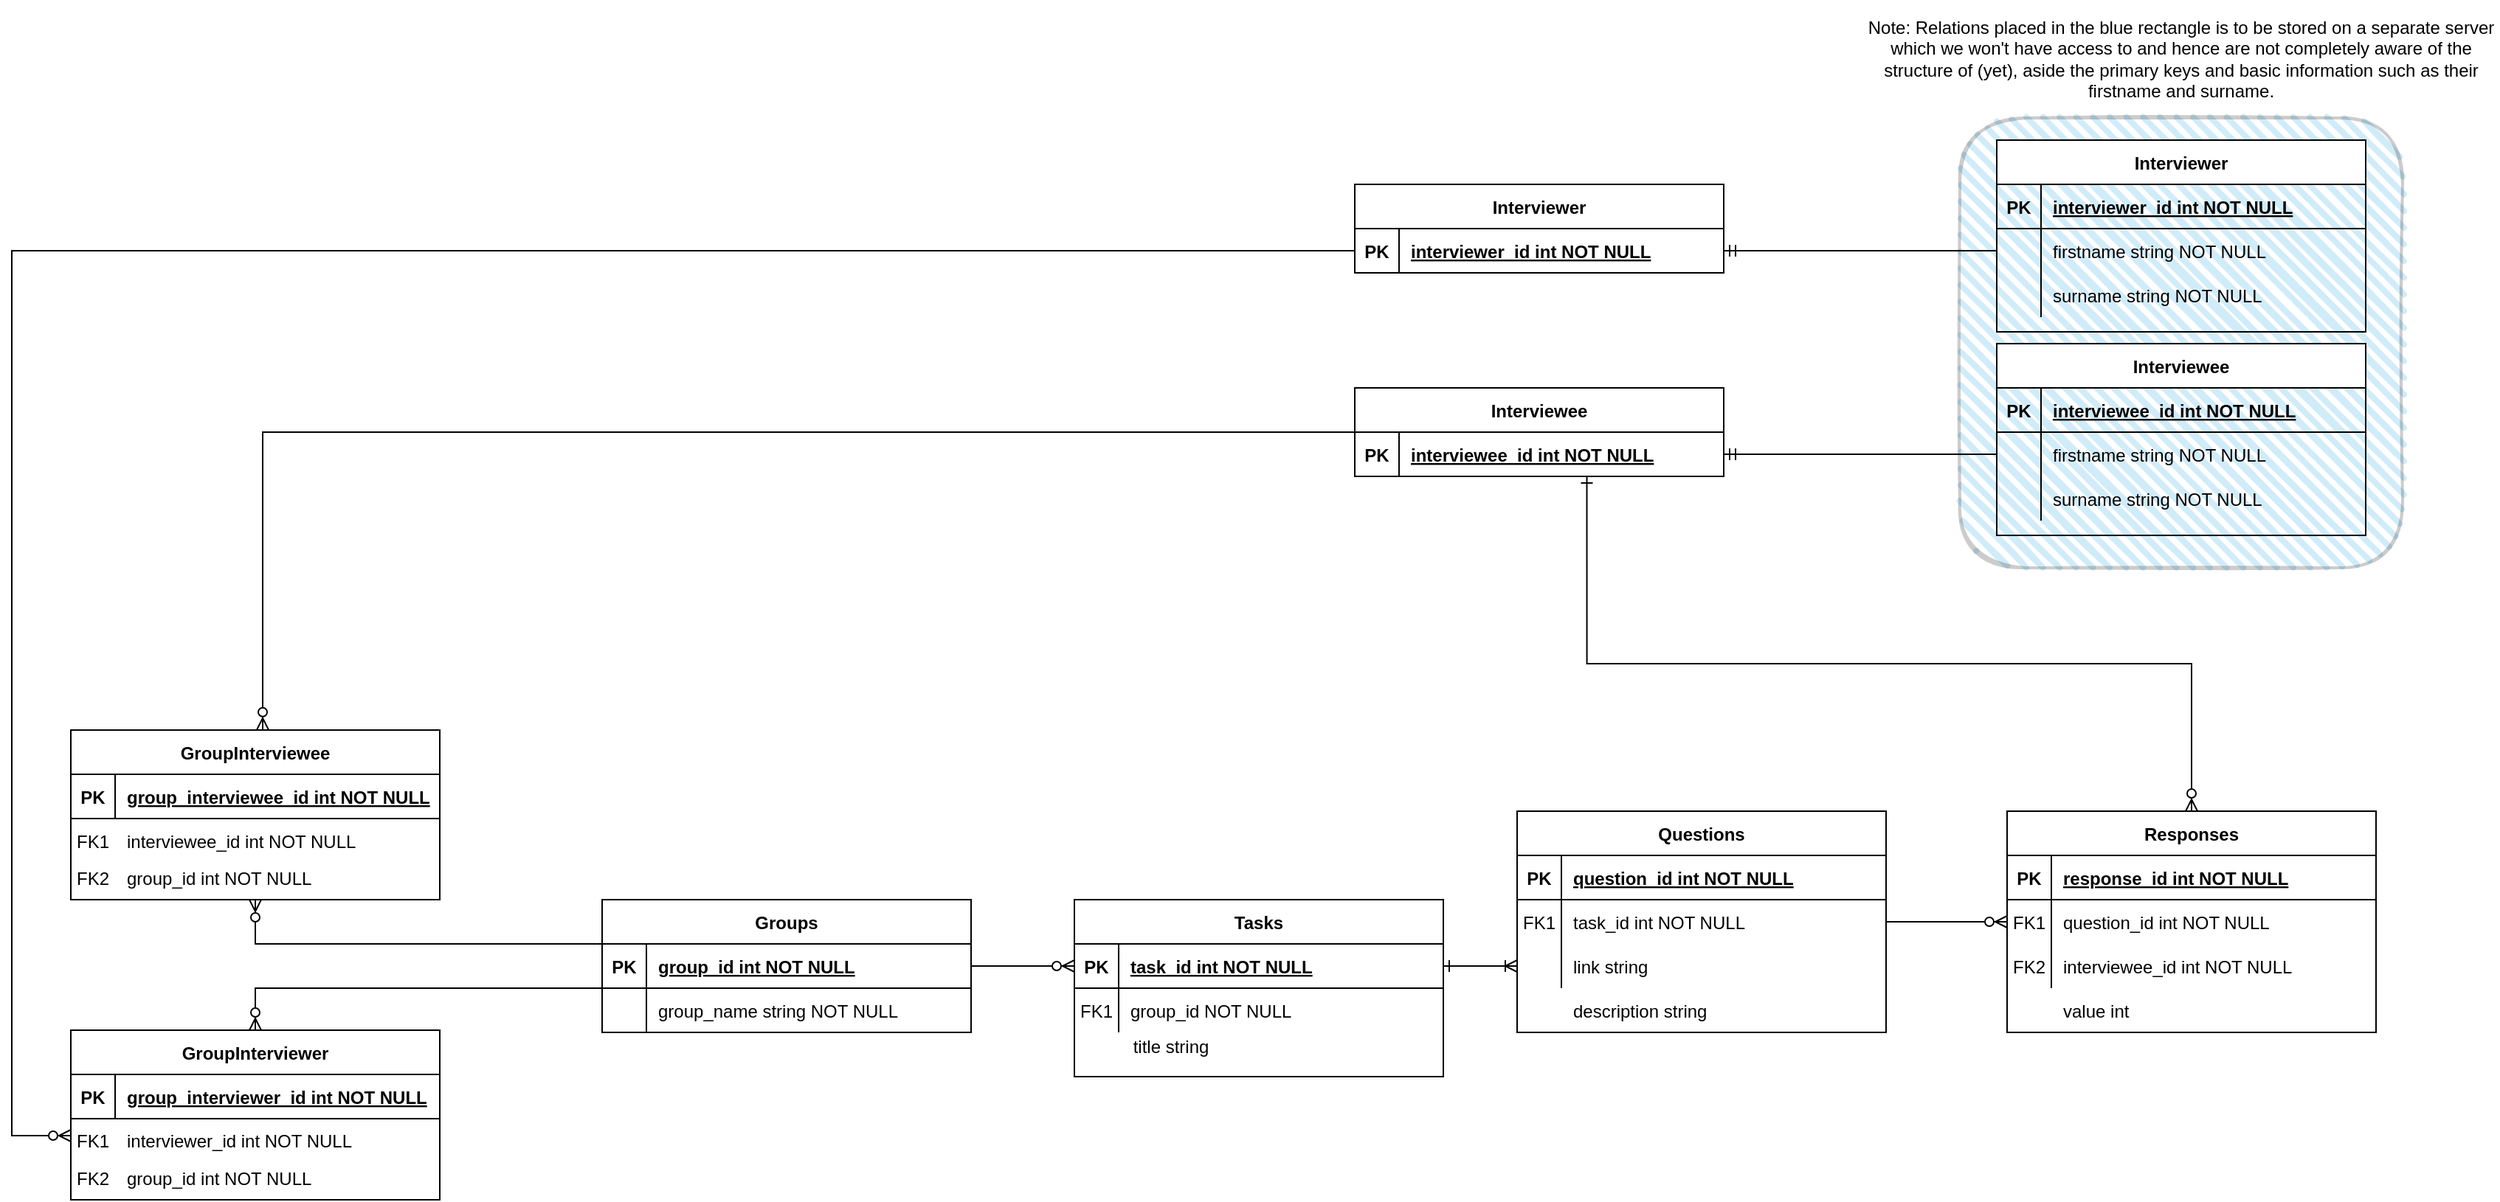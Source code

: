 <mxfile version="13.6.5">
    <diagram name="System Diagram" id="6133507b-19e7-1e82-6fc7-422aa6c4b21f">
        <mxGraphModel dx="3168" dy="1353" grid="1" gridSize="10" guides="1" tooltips="1" connect="1" arrows="1" fold="1" page="1" pageScale="1" pageWidth="1100" pageHeight="850" background="#ffffff" math="0" shadow="0">
            <root>
                <mxCell id="0"/>
                <mxCell id="1" parent="0"/>
                <mxCell id="61" value="" style="rounded=1;whiteSpace=wrap;html=1;strokeWidth=2;fillWeight=4;hachureGap=8;hachureAngle=45;fillColor=#1ba1e2;sketch=1;opacity=20;" vertex="1" parent="1">
                    <mxGeometry x="680" y="80" width="300" height="305" as="geometry"/>
                </mxCell>
                <UserObject label="Note: Relations placed in the blue rectangle is to be stored on a separate server which we won't have access to and hence are not completely aware of the structure of (yet), aside the primary keys and basic information such as their firstname and surname." placeholders="1" name="Variable" id="103">
                    <mxCell style="text;html=1;strokeColor=none;fillColor=none;align=center;verticalAlign=middle;whiteSpace=wrap;overflow=hidden;opacity=20;" vertex="1" parent="1">
                        <mxGeometry x="615" width="430" height="80" as="geometry"/>
                    </mxCell>
                </UserObject>
                <mxCell id="245" style="edgeStyle=orthogonalEdgeStyle;rounded=0;orthogonalLoop=1;jettySize=auto;html=1;endArrow=ERzeroToMany;endFill=1;entryX=0.52;entryY=-0.001;entryDx=0;entryDy=0;entryPerimeter=0;" edge="1" parent="1" source="108" target="104">
                    <mxGeometry relative="1" as="geometry">
                        <Array as="points">
                            <mxPoint x="-470" y="293"/>
                        </Array>
                        <mxPoint x="-655" y="480" as="targetPoint"/>
                    </mxGeometry>
                </mxCell>
                <mxCell id="108" value="Interviewee" style="shape=table;startSize=30;container=1;collapsible=1;childLayout=tableLayout;fixedRows=1;rowLines=0;fontStyle=1;align=center;resizeLast=1;" vertex="1" parent="1">
                    <mxGeometry x="270" y="263" width="250" height="60" as="geometry"/>
                </mxCell>
                <mxCell id="115" value="" style="shape=partialRectangle;collapsible=0;dropTarget=0;pointerEvents=0;fillColor=none;points=[[0,0.5],[1,0.5]];portConstraint=eastwest;top=0;left=0;right=0;bottom=1;" vertex="1" parent="108">
                    <mxGeometry y="30" width="250" height="30" as="geometry"/>
                </mxCell>
                <mxCell id="116" value="PK" style="shape=partialRectangle;overflow=hidden;connectable=0;fillColor=none;top=0;left=0;bottom=0;right=0;fontStyle=1;" vertex="1" parent="115">
                    <mxGeometry width="30" height="30" as="geometry"/>
                </mxCell>
                <mxCell id="117" value="interviewee_id int NOT NULL " style="shape=partialRectangle;overflow=hidden;connectable=0;fillColor=none;top=0;left=0;bottom=0;right=0;align=left;spacingLeft=6;fontStyle=5;" vertex="1" parent="115">
                    <mxGeometry x="30" width="220" height="30" as="geometry"/>
                </mxCell>
                <mxCell id="158" style="edgeStyle=orthogonalEdgeStyle;rounded=0;orthogonalLoop=1;jettySize=auto;html=1;exitX=1;exitY=0.5;exitDx=0;exitDy=0;entryX=0;entryY=0.5;entryDx=0;entryDy=0;startArrow=ERone;startFill=0;endArrow=ERoneToMany;endFill=0;" edge="1" parent="1" source="54" target="50">
                    <mxGeometry relative="1" as="geometry"/>
                </mxCell>
                <mxCell id="159" style="edgeStyle=orthogonalEdgeStyle;rounded=0;orthogonalLoop=1;jettySize=auto;html=1;exitX=1;exitY=0.5;exitDx=0;exitDy=0;startArrow=none;startFill=0;endArrow=ERzeroToMany;endFill=1;" edge="1" parent="1" source="47" target="231">
                    <mxGeometry relative="1" as="geometry">
                        <Array as="points"/>
                        <mxPoint x="710" y="625" as="targetPoint"/>
                    </mxGeometry>
                </mxCell>
                <mxCell id="140" value="Groups" style="shape=table;startSize=30;container=1;collapsible=1;childLayout=tableLayout;fixedRows=1;rowLines=0;fontStyle=1;align=center;resizeLast=1;" vertex="1" parent="1">
                    <mxGeometry x="-240" y="610" width="250" height="90" as="geometry"/>
                </mxCell>
                <mxCell id="141" value="" style="shape=partialRectangle;collapsible=0;dropTarget=0;pointerEvents=0;fillColor=none;points=[[0,0.5],[1,0.5]];portConstraint=eastwest;top=0;left=0;right=0;bottom=1;" vertex="1" parent="140">
                    <mxGeometry y="30" width="250" height="30" as="geometry"/>
                </mxCell>
                <mxCell id="142" value="PK" style="shape=partialRectangle;overflow=hidden;connectable=0;fillColor=none;top=0;left=0;bottom=0;right=0;fontStyle=1;" vertex="1" parent="141">
                    <mxGeometry width="30" height="30" as="geometry"/>
                </mxCell>
                <mxCell id="143" value="group_id int NOT NULL " style="shape=partialRectangle;overflow=hidden;connectable=0;fillColor=none;top=0;left=0;bottom=0;right=0;align=left;spacingLeft=6;fontStyle=5;" vertex="1" parent="141">
                    <mxGeometry x="30" width="220" height="30" as="geometry"/>
                </mxCell>
                <mxCell id="144" value="" style="shape=partialRectangle;collapsible=0;dropTarget=0;pointerEvents=0;fillColor=none;points=[[0,0.5],[1,0.5]];portConstraint=eastwest;top=0;left=0;right=0;bottom=0;" vertex="1" parent="140">
                    <mxGeometry y="60" width="250" height="30" as="geometry"/>
                </mxCell>
                <mxCell id="145" value="" style="shape=partialRectangle;overflow=hidden;connectable=0;fillColor=none;top=0;left=0;bottom=0;right=0;" vertex="1" parent="144">
                    <mxGeometry width="30" height="30" as="geometry"/>
                </mxCell>
                <mxCell id="146" value="group_name string NOT NULL" style="shape=partialRectangle;overflow=hidden;connectable=0;fillColor=none;top=0;left=0;bottom=0;right=0;align=left;spacingLeft=6;" vertex="1" parent="144">
                    <mxGeometry x="30" width="220" height="30" as="geometry"/>
                </mxCell>
                <mxCell id="195" value="" style="group" vertex="1" connectable="0" parent="1">
                    <mxGeometry x="-600" y="495" width="250" height="115" as="geometry"/>
                </mxCell>
                <mxCell id="132" value="FK1" style="shape=partialRectangle;overflow=hidden;connectable=0;fillColor=none;top=0;left=0;bottom=0;right=0;" vertex="1" parent="195">
                    <mxGeometry y="60" width="30" height="30" as="geometry"/>
                </mxCell>
                <mxCell id="133" value="interviewee_id int NOT NULL" style="shape=partialRectangle;overflow=hidden;connectable=0;fillColor=none;top=0;left=0;bottom=0;right=0;align=left;spacingLeft=6;" vertex="1" parent="195">
                    <mxGeometry x="30" y="60" width="220" height="30" as="geometry"/>
                </mxCell>
                <mxCell id="134" value="FK2" style="shape=partialRectangle;overflow=hidden;connectable=0;fillColor=none;top=0;left=0;bottom=0;right=0;" vertex="1" parent="195">
                    <mxGeometry y="85" width="30" height="30" as="geometry"/>
                </mxCell>
                <mxCell id="135" value="group_id int NOT NULL" style="shape=partialRectangle;overflow=hidden;connectable=0;fillColor=none;top=0;left=0;bottom=0;right=0;align=left;spacingLeft=6;" vertex="1" parent="195">
                    <mxGeometry x="30" y="85" width="220" height="30" as="geometry"/>
                </mxCell>
                <mxCell id="104" value="GroupInterviewee" style="shape=table;startSize=30;container=1;collapsible=1;childLayout=tableLayout;fixedRows=1;rowLines=0;fontStyle=1;align=center;resizeLast=1;" vertex="1" parent="195">
                    <mxGeometry width="250" height="115" as="geometry"/>
                </mxCell>
                <mxCell id="105" value="" style="shape=partialRectangle;collapsible=0;dropTarget=0;pointerEvents=0;fillColor=none;points=[[0,0.5],[1,0.5]];portConstraint=eastwest;top=0;left=0;right=0;bottom=1;" vertex="1" parent="104">
                    <mxGeometry y="30" width="250" height="30" as="geometry"/>
                </mxCell>
                <mxCell id="106" value="PK" style="shape=partialRectangle;overflow=hidden;connectable=0;fillColor=none;top=0;left=0;bottom=0;right=0;fontStyle=1;" vertex="1" parent="105">
                    <mxGeometry width="30" height="30" as="geometry"/>
                </mxCell>
                <mxCell id="107" value="group_interviewee_id int NOT NULL " style="shape=partialRectangle;overflow=hidden;connectable=0;fillColor=none;top=0;left=0;bottom=0;right=0;align=left;spacingLeft=6;fontStyle=5;" vertex="1" parent="105">
                    <mxGeometry x="30" width="220" height="30" as="geometry"/>
                </mxCell>
                <mxCell id="207" style="edgeStyle=orthogonalEdgeStyle;rounded=0;orthogonalLoop=1;jettySize=auto;html=1;exitX=1;exitY=0.5;exitDx=0;exitDy=0;entryX=0;entryY=0.5;entryDx=0;entryDy=0;startArrow=ERmandOne;startFill=0;endArrow=none;endFill=0;" edge="1" parent="1" source="148" target="176">
                    <mxGeometry relative="1" as="geometry"/>
                </mxCell>
                <mxCell id="208" style="edgeStyle=orthogonalEdgeStyle;rounded=0;orthogonalLoop=1;jettySize=auto;html=1;exitX=1;exitY=0.5;exitDx=0;exitDy=0;entryX=0;entryY=0.5;entryDx=0;entryDy=0;startArrow=ERone;startFill=0;endArrow=ERone;endFill=0;" edge="1" parent="1" collapsed="1">
                    <mxGeometry relative="1" as="geometry">
                        <mxRectangle as="alternateBounds"/>
                    </mxGeometry>
                </mxCell>
                <mxCell id="209" value="" style="shape=partialRectangle;collapsible=0;dropTarget=0;pointerEvents=0;fillColor=none;points=[[0,0.5],[1,0.5]];portConstraint=eastwest;top=0;left=0;right=0;bottom=1;" vertex="1" parent="208">
                    <mxGeometry y="30" width="250" height="30" as="geometry"/>
                </mxCell>
                <mxCell id="210" value="PK" style="shape=partialRectangle;overflow=hidden;connectable=0;fillColor=none;top=0;left=0;bottom=0;right=0;fontStyle=1;" vertex="1" parent="209">
                    <mxGeometry width="30" height="30" as="geometry"/>
                </mxCell>
                <mxCell id="211" value="question_id int NOT NULL " style="shape=partialRectangle;overflow=hidden;connectable=0;fillColor=none;top=0;left=0;bottom=0;right=0;align=left;spacingLeft=6;fontStyle=5;" vertex="1" parent="209">
                    <mxGeometry x="30" width="220" height="30" as="geometry"/>
                </mxCell>
                <mxCell id="212" value="" style="shape=partialRectangle;collapsible=0;dropTarget=0;pointerEvents=0;fillColor=none;points=[[0,0.5],[1,0.5]];portConstraint=eastwest;top=0;left=0;right=0;bottom=0;" vertex="1" parent="208">
                    <mxGeometry y="60" width="250" height="30" as="geometry"/>
                </mxCell>
                <mxCell id="213" value="FK1" style="shape=partialRectangle;overflow=hidden;connectable=0;fillColor=none;top=0;left=0;bottom=0;right=0;" vertex="1" parent="212">
                    <mxGeometry width="30" height="30" as="geometry"/>
                </mxCell>
                <mxCell id="215" value="" style="shape=partialRectangle;collapsible=0;dropTarget=0;pointerEvents=0;fillColor=none;points=[[0,0.5],[1,0.5]];portConstraint=eastwest;top=0;left=0;right=0;bottom=0;" vertex="1" parent="208">
                    <mxGeometry y="90" width="250" height="30" as="geometry"/>
                </mxCell>
                <mxCell id="216" value="FK2" style="shape=partialRectangle;overflow=hidden;connectable=0;fillColor=none;top=0;left=0;bottom=0;right=0;" vertex="1" parent="215">
                    <mxGeometry width="30" height="30" as="geometry"/>
                </mxCell>
                <mxCell id="217" value="link string" style="shape=partialRectangle;overflow=hidden;connectable=0;fillColor=none;top=0;left=0;bottom=0;right=0;align=left;spacingLeft=6;" vertex="1" parent="215">
                    <mxGeometry x="30" width="220" height="30" as="geometry"/>
                </mxCell>
                <mxCell id="221" style="edgeStyle=orthogonalEdgeStyle;rounded=0;orthogonalLoop=1;jettySize=auto;html=1;exitX=1;exitY=0.5;exitDx=0;exitDy=0;entryX=0;entryY=0.5;entryDx=0;entryDy=0;startArrow=ERmandOne;startFill=0;endArrow=none;endFill=0;" edge="1" parent="1" source="115" target="187">
                    <mxGeometry relative="1" as="geometry"/>
                </mxCell>
                <mxCell id="222" style="edgeStyle=orthogonalEdgeStyle;rounded=0;orthogonalLoop=1;jettySize=auto;html=1;endArrow=none;endFill=0;startArrow=ERzeroToMany;startFill=1;" edge="1" parent="1" source="104">
                    <mxGeometry relative="1" as="geometry">
                        <Array as="points">
                            <mxPoint x="-475" y="640"/>
                            <mxPoint x="-240" y="640"/>
                        </Array>
                        <mxPoint x="-240" y="640" as="targetPoint"/>
                    </mxGeometry>
                </mxCell>
                <mxCell id="223" value="" style="group" connectable="0" vertex="1" parent="1">
                    <mxGeometry x="380" y="550" width="250" height="150" as="geometry"/>
                </mxCell>
                <mxCell id="43" value="Questions" style="shape=table;startSize=30;container=1;collapsible=1;childLayout=tableLayout;fixedRows=1;rowLines=0;fontStyle=1;align=center;resizeLast=1;" vertex="1" parent="223">
                    <mxGeometry width="250" height="150" as="geometry"/>
                </mxCell>
                <mxCell id="44" value="" style="shape=partialRectangle;collapsible=0;dropTarget=0;pointerEvents=0;fillColor=none;points=[[0,0.5],[1,0.5]];portConstraint=eastwest;top=0;left=0;right=0;bottom=1;" vertex="1" parent="43">
                    <mxGeometry y="30" width="250" height="30" as="geometry"/>
                </mxCell>
                <mxCell id="45" value="PK" style="shape=partialRectangle;overflow=hidden;connectable=0;fillColor=none;top=0;left=0;bottom=0;right=0;fontStyle=1;" vertex="1" parent="44">
                    <mxGeometry width="30" height="30" as="geometry"/>
                </mxCell>
                <mxCell id="46" value="question_id int NOT NULL " style="shape=partialRectangle;overflow=hidden;connectable=0;fillColor=none;top=0;left=0;bottom=0;right=0;align=left;spacingLeft=6;fontStyle=5;" vertex="1" parent="44">
                    <mxGeometry x="30" width="220" height="30" as="geometry"/>
                </mxCell>
                <mxCell id="47" value="" style="shape=partialRectangle;collapsible=0;dropTarget=0;pointerEvents=0;fillColor=none;points=[[0,0.5],[1,0.5]];portConstraint=eastwest;top=0;left=0;right=0;bottom=0;" vertex="1" parent="43">
                    <mxGeometry y="60" width="250" height="30" as="geometry"/>
                </mxCell>
                <mxCell id="48" value="FK1" style="shape=partialRectangle;overflow=hidden;connectable=0;fillColor=none;top=0;left=0;bottom=0;right=0;" vertex="1" parent="47">
                    <mxGeometry width="30" height="30" as="geometry"/>
                </mxCell>
                <mxCell id="49" value="task_id int NOT NULL" style="shape=partialRectangle;overflow=hidden;connectable=0;fillColor=none;top=0;left=0;bottom=0;right=0;align=left;spacingLeft=6;" vertex="1" parent="47">
                    <mxGeometry x="30" width="220" height="30" as="geometry"/>
                </mxCell>
                <mxCell id="50" value="" style="shape=partialRectangle;collapsible=0;dropTarget=0;pointerEvents=0;fillColor=none;points=[[0,0.5],[1,0.5]];portConstraint=eastwest;top=0;left=0;right=0;bottom=0;" vertex="1" parent="43">
                    <mxGeometry y="90" width="250" height="30" as="geometry"/>
                </mxCell>
                <mxCell id="51" value="" style="shape=partialRectangle;overflow=hidden;connectable=0;fillColor=none;top=0;left=0;bottom=0;right=0;" vertex="1" parent="50">
                    <mxGeometry width="30" height="30" as="geometry"/>
                </mxCell>
                <mxCell id="52" value="link string" style="shape=partialRectangle;overflow=hidden;connectable=0;fillColor=none;top=0;left=0;bottom=0;right=0;align=left;spacingLeft=6;" vertex="1" parent="50">
                    <mxGeometry x="30" width="220" height="30" as="geometry"/>
                </mxCell>
                <mxCell id="155" value="description string" style="shape=partialRectangle;overflow=hidden;connectable=0;fillColor=none;top=0;left=0;bottom=0;right=0;align=left;spacingLeft=6;" vertex="1" parent="223">
                    <mxGeometry x="30" y="120" width="220" height="30" as="geometry"/>
                </mxCell>
                <mxCell id="226" value="" style="group" connectable="0" vertex="1" parent="1">
                    <mxGeometry x="712" y="550" width="250" height="150" as="geometry"/>
                </mxCell>
                <mxCell id="227" value="Responses" style="shape=table;startSize=30;container=1;collapsible=1;childLayout=tableLayout;fixedRows=1;rowLines=0;fontStyle=1;align=center;resizeLast=1;" vertex="1" parent="226">
                    <mxGeometry width="250" height="150" as="geometry"/>
                </mxCell>
                <mxCell id="228" value="" style="shape=partialRectangle;collapsible=0;dropTarget=0;pointerEvents=0;fillColor=none;points=[[0,0.5],[1,0.5]];portConstraint=eastwest;top=0;left=0;right=0;bottom=1;" vertex="1" parent="227">
                    <mxGeometry y="30" width="250" height="30" as="geometry"/>
                </mxCell>
                <mxCell id="229" value="PK" style="shape=partialRectangle;overflow=hidden;connectable=0;fillColor=none;top=0;left=0;bottom=0;right=0;fontStyle=1;" vertex="1" parent="228">
                    <mxGeometry width="30" height="30" as="geometry"/>
                </mxCell>
                <mxCell id="230" value="response_id int NOT NULL " style="shape=partialRectangle;overflow=hidden;connectable=0;fillColor=none;top=0;left=0;bottom=0;right=0;align=left;spacingLeft=6;fontStyle=5;" vertex="1" parent="228">
                    <mxGeometry x="30" width="220" height="30" as="geometry"/>
                </mxCell>
                <mxCell id="231" value="" style="shape=partialRectangle;collapsible=0;dropTarget=0;pointerEvents=0;fillColor=none;points=[[0,0.5],[1,0.5]];portConstraint=eastwest;top=0;left=0;right=0;bottom=0;" vertex="1" parent="227">
                    <mxGeometry y="60" width="250" height="30" as="geometry"/>
                </mxCell>
                <mxCell id="232" value="FK1" style="shape=partialRectangle;overflow=hidden;connectable=0;fillColor=none;top=0;left=0;bottom=0;right=0;" vertex="1" parent="231">
                    <mxGeometry width="30" height="30" as="geometry"/>
                </mxCell>
                <mxCell id="233" value="question_id int NOT NULL" style="shape=partialRectangle;overflow=hidden;connectable=0;fillColor=none;top=0;left=0;bottom=0;right=0;align=left;spacingLeft=6;" vertex="1" parent="231">
                    <mxGeometry x="30" width="220" height="30" as="geometry"/>
                </mxCell>
                <mxCell id="234" value="" style="shape=partialRectangle;collapsible=0;dropTarget=0;pointerEvents=0;fillColor=none;points=[[0,0.5],[1,0.5]];portConstraint=eastwest;top=0;left=0;right=0;bottom=0;" vertex="1" parent="227">
                    <mxGeometry y="90" width="250" height="30" as="geometry"/>
                </mxCell>
                <mxCell id="235" value="FK2" style="shape=partialRectangle;overflow=hidden;connectable=0;fillColor=none;top=0;left=0;bottom=0;right=0;" vertex="1" parent="234">
                    <mxGeometry width="30" height="30" as="geometry"/>
                </mxCell>
                <mxCell id="236" value="interviewee_id int NOT NULL" style="shape=partialRectangle;overflow=hidden;connectable=0;fillColor=none;top=0;left=0;bottom=0;right=0;align=left;spacingLeft=6;" vertex="1" parent="234">
                    <mxGeometry x="30" width="220" height="30" as="geometry"/>
                </mxCell>
                <mxCell id="238" value="value int" style="shape=partialRectangle;overflow=hidden;connectable=0;fillColor=none;top=0;left=0;bottom=0;right=0;align=left;spacingLeft=6;" vertex="1" parent="226">
                    <mxGeometry x="30" y="120" width="220" height="30" as="geometry"/>
                </mxCell>
                <mxCell id="172" value="Interviewer" style="shape=table;startSize=30;container=1;collapsible=1;childLayout=tableLayout;fixedRows=1;rowLines=0;fontStyle=1;align=center;resizeLast=1;" vertex="1" parent="1">
                    <mxGeometry x="705" y="95" width="250" height="130" as="geometry"/>
                </mxCell>
                <mxCell id="173" value="" style="shape=partialRectangle;collapsible=0;dropTarget=0;pointerEvents=0;fillColor=none;points=[[0,0.5],[1,0.5]];portConstraint=eastwest;top=0;left=0;right=0;bottom=1;" vertex="1" parent="172">
                    <mxGeometry y="30" width="250" height="30" as="geometry"/>
                </mxCell>
                <mxCell id="174" value="PK" style="shape=partialRectangle;overflow=hidden;connectable=0;fillColor=none;top=0;left=0;bottom=0;right=0;fontStyle=1;" vertex="1" parent="173">
                    <mxGeometry width="30" height="30" as="geometry"/>
                </mxCell>
                <mxCell id="175" value="interviewer_id int NOT NULL " style="shape=partialRectangle;overflow=hidden;connectable=0;fillColor=none;top=0;left=0;bottom=0;right=0;align=left;spacingLeft=6;fontStyle=5;" vertex="1" parent="173">
                    <mxGeometry x="30" width="220" height="30" as="geometry"/>
                </mxCell>
                <mxCell id="176" value="" style="shape=partialRectangle;collapsible=0;dropTarget=0;pointerEvents=0;fillColor=none;points=[[0,0.5],[1,0.5]];portConstraint=eastwest;top=0;left=0;right=0;bottom=0;" vertex="1" parent="172">
                    <mxGeometry y="60" width="250" height="30" as="geometry"/>
                </mxCell>
                <mxCell id="177" value="" style="shape=partialRectangle;overflow=hidden;connectable=0;fillColor=none;top=0;left=0;bottom=0;right=0;" vertex="1" parent="176">
                    <mxGeometry width="30" height="30" as="geometry"/>
                </mxCell>
                <mxCell id="178" value="firstname string NOT NULL" style="shape=partialRectangle;overflow=hidden;connectable=0;fillColor=none;top=0;left=0;bottom=0;right=0;align=left;spacingLeft=6;" vertex="1" parent="176">
                    <mxGeometry x="30" width="220" height="30" as="geometry"/>
                </mxCell>
                <mxCell id="179" value="" style="shape=partialRectangle;collapsible=0;dropTarget=0;pointerEvents=0;fillColor=none;points=[[0,0.5],[1,0.5]];portConstraint=eastwest;top=0;left=0;right=0;bottom=0;" vertex="1" parent="172">
                    <mxGeometry y="90" width="250" height="30" as="geometry"/>
                </mxCell>
                <mxCell id="180" value="" style="shape=partialRectangle;overflow=hidden;connectable=0;fillColor=none;top=0;left=0;bottom=0;right=0;" vertex="1" parent="179">
                    <mxGeometry width="30" height="30" as="geometry"/>
                </mxCell>
                <mxCell id="181" value="surname string NOT NULL" style="shape=partialRectangle;overflow=hidden;connectable=0;fillColor=none;top=0;left=0;bottom=0;right=0;align=left;spacingLeft=6;" vertex="1" parent="179">
                    <mxGeometry x="30" width="220" height="30" as="geometry"/>
                </mxCell>
                <mxCell id="183" value="Interviewee" style="shape=table;startSize=30;container=1;collapsible=1;childLayout=tableLayout;fixedRows=1;rowLines=0;fontStyle=1;align=center;resizeLast=1;" vertex="1" parent="1">
                    <mxGeometry x="705" y="233" width="250" height="130" as="geometry"/>
                </mxCell>
                <mxCell id="184" value="" style="shape=partialRectangle;collapsible=0;dropTarget=0;pointerEvents=0;fillColor=none;points=[[0,0.5],[1,0.5]];portConstraint=eastwest;top=0;left=0;right=0;bottom=1;" vertex="1" parent="183">
                    <mxGeometry y="30" width="250" height="30" as="geometry"/>
                </mxCell>
                <mxCell id="185" value="PK" style="shape=partialRectangle;overflow=hidden;connectable=0;fillColor=none;top=0;left=0;bottom=0;right=0;fontStyle=1;" vertex="1" parent="184">
                    <mxGeometry width="30" height="30" as="geometry"/>
                </mxCell>
                <mxCell id="186" value="interviewee_id int NOT NULL " style="shape=partialRectangle;overflow=hidden;connectable=0;fillColor=none;top=0;left=0;bottom=0;right=0;align=left;spacingLeft=6;fontStyle=5;" vertex="1" parent="184">
                    <mxGeometry x="30" width="220" height="30" as="geometry"/>
                </mxCell>
                <mxCell id="187" value="" style="shape=partialRectangle;collapsible=0;dropTarget=0;pointerEvents=0;fillColor=none;points=[[0,0.5],[1,0.5]];portConstraint=eastwest;top=0;left=0;right=0;bottom=0;" vertex="1" parent="183">
                    <mxGeometry y="60" width="250" height="30" as="geometry"/>
                </mxCell>
                <mxCell id="188" value="" style="shape=partialRectangle;overflow=hidden;connectable=0;fillColor=none;top=0;left=0;bottom=0;right=0;" vertex="1" parent="187">
                    <mxGeometry width="30" height="30" as="geometry"/>
                </mxCell>
                <mxCell id="189" value="firstname string NOT NULL" style="shape=partialRectangle;overflow=hidden;connectable=0;fillColor=none;top=0;left=0;bottom=0;right=0;align=left;spacingLeft=6;" vertex="1" parent="187">
                    <mxGeometry x="30" width="220" height="30" as="geometry"/>
                </mxCell>
                <mxCell id="190" value="" style="shape=partialRectangle;collapsible=0;dropTarget=0;pointerEvents=0;fillColor=none;points=[[0,0.5],[1,0.5]];portConstraint=eastwest;top=0;left=0;right=0;bottom=0;" vertex="1" parent="183">
                    <mxGeometry y="90" width="250" height="30" as="geometry"/>
                </mxCell>
                <mxCell id="191" value="" style="shape=partialRectangle;overflow=hidden;connectable=0;fillColor=none;top=0;left=0;bottom=0;right=0;" vertex="1" parent="190">
                    <mxGeometry width="30" height="30" as="geometry"/>
                </mxCell>
                <mxCell id="192" value="surname string NOT NULL" style="shape=partialRectangle;overflow=hidden;connectable=0;fillColor=none;top=0;left=0;bottom=0;right=0;align=left;spacingLeft=6;" vertex="1" parent="190">
                    <mxGeometry x="30" width="220" height="30" as="geometry"/>
                </mxCell>
                <mxCell id="147" value="Interviewer" style="shape=table;startSize=30;container=1;collapsible=1;childLayout=tableLayout;fixedRows=1;rowLines=0;fontStyle=1;align=center;resizeLast=1;" vertex="1" parent="1">
                    <mxGeometry x="270" y="125" width="250" height="60" as="geometry"/>
                </mxCell>
                <mxCell id="148" value="" style="shape=partialRectangle;collapsible=0;dropTarget=0;pointerEvents=0;fillColor=none;points=[[0,0.5],[1,0.5]];portConstraint=eastwest;top=0;left=0;right=0;bottom=1;" vertex="1" parent="147">
                    <mxGeometry y="30" width="250" height="30" as="geometry"/>
                </mxCell>
                <mxCell id="149" value="PK" style="shape=partialRectangle;overflow=hidden;connectable=0;fillColor=none;top=0;left=0;bottom=0;right=0;fontStyle=1;" vertex="1" parent="148">
                    <mxGeometry width="30" height="30" as="geometry"/>
                </mxCell>
                <mxCell id="150" value="interviewer_id int NOT NULL " style="shape=partialRectangle;overflow=hidden;connectable=0;fillColor=none;top=0;left=0;bottom=0;right=0;align=left;spacingLeft=6;fontStyle=5;" vertex="1" parent="148">
                    <mxGeometry x="30" width="220" height="30" as="geometry"/>
                </mxCell>
                <mxCell id="240" style="edgeStyle=orthogonalEdgeStyle;rounded=0;orthogonalLoop=1;jettySize=auto;html=1;endArrow=none;endFill=0;startArrow=ERzeroToMany;startFill=1;" edge="1" parent="1" source="136">
                    <mxGeometry relative="1" as="geometry">
                        <Array as="points">
                            <mxPoint x="-475" y="670"/>
                            <mxPoint x="-240" y="670"/>
                        </Array>
                        <mxPoint x="-240" y="670" as="targetPoint"/>
                    </mxGeometry>
                </mxCell>
                <mxCell id="241" style="edgeStyle=orthogonalEdgeStyle;rounded=0;orthogonalLoop=1;jettySize=auto;html=1;endArrow=ERzeroToMany;endFill=1;" edge="1" parent="1" source="148">
                    <mxGeometry relative="1" as="geometry">
                        <Array as="points">
                            <mxPoint x="-640" y="170"/>
                            <mxPoint x="-640" y="770"/>
                        </Array>
                        <mxPoint x="-600" y="770" as="targetPoint"/>
                    </mxGeometry>
                </mxCell>
                <mxCell id="247" style="edgeStyle=orthogonalEdgeStyle;rounded=0;orthogonalLoop=1;jettySize=auto;html=1;exitX=1;exitY=0.5;exitDx=0;exitDy=0;entryX=0;entryY=0.5;entryDx=0;entryDy=0;endArrow=ERzeroToMany;endFill=1;" edge="1" parent="1" source="141" target="54">
                    <mxGeometry relative="1" as="geometry"/>
                </mxCell>
                <mxCell id="249" style="edgeStyle=orthogonalEdgeStyle;rounded=0;orthogonalLoop=1;jettySize=auto;html=1;exitX=0.5;exitY=0;exitDx=0;exitDy=0;entryX=0.629;entryY=1.016;entryDx=0;entryDy=0;entryPerimeter=0;startArrow=ERzeroToMany;startFill=1;endArrow=ERone;endFill=0;" edge="1" parent="1" source="227" target="115">
                    <mxGeometry relative="1" as="geometry">
                        <Array as="points">
                            <mxPoint x="837" y="450"/>
                            <mxPoint x="427" y="450"/>
                        </Array>
                    </mxGeometry>
                </mxCell>
                <mxCell id="250" value="" style="group" connectable="0" vertex="1" parent="1">
                    <mxGeometry x="-600" y="698.5" width="250" height="115" as="geometry"/>
                </mxCell>
                <mxCell id="153" value="interviewer_id int NOT NULL " style="shape=partialRectangle;overflow=hidden;connectable=0;fillColor=none;top=0;left=0;bottom=0;right=0;align=left;spacingLeft=6;fontStyle=0;" vertex="1" parent="250">
                    <mxGeometry x="30" y="59.5" width="220" height="30" as="geometry"/>
                </mxCell>
                <mxCell id="160" value="group_id int NOT NULL " style="shape=partialRectangle;overflow=hidden;connectable=0;fillColor=none;top=0;left=0;bottom=0;right=0;align=left;spacingLeft=6;fontStyle=0;" vertex="1" parent="250">
                    <mxGeometry x="30" y="85" width="220" height="30" as="geometry"/>
                </mxCell>
                <mxCell id="161" value="FK1" style="shape=partialRectangle;overflow=hidden;connectable=0;fillColor=none;top=0;left=0;bottom=0;right=0;" vertex="1" parent="250">
                    <mxGeometry y="59.5" width="30" height="30" as="geometry"/>
                </mxCell>
                <mxCell id="162" value="FK2" style="shape=partialRectangle;overflow=hidden;connectable=0;fillColor=none;top=0;left=0;bottom=0;right=0;" vertex="1" parent="250">
                    <mxGeometry y="85" width="30" height="30" as="geometry"/>
                </mxCell>
                <mxCell id="136" value="GroupInterviewer" style="shape=table;startSize=30;container=1;collapsible=1;childLayout=tableLayout;fixedRows=1;rowLines=0;fontStyle=1;align=center;resizeLast=1;" vertex="1" parent="250">
                    <mxGeometry width="250" height="115" as="geometry"/>
                </mxCell>
                <mxCell id="137" value="" style="shape=partialRectangle;collapsible=0;dropTarget=0;pointerEvents=0;fillColor=none;points=[[0,0.5],[1,0.5]];portConstraint=eastwest;top=0;left=0;right=0;bottom=1;" vertex="1" parent="136">
                    <mxGeometry y="30" width="250" height="30" as="geometry"/>
                </mxCell>
                <mxCell id="138" value="PK" style="shape=partialRectangle;overflow=hidden;connectable=0;fillColor=none;top=0;left=0;bottom=0;right=0;fontStyle=1;" vertex="1" parent="137">
                    <mxGeometry width="30" height="30" as="geometry"/>
                </mxCell>
                <mxCell id="139" value="group_interviewer_id int NOT NULL " style="shape=partialRectangle;overflow=hidden;connectable=0;fillColor=none;top=0;left=0;bottom=0;right=0;align=left;spacingLeft=6;fontStyle=5;" vertex="1" parent="137">
                    <mxGeometry x="30" width="220" height="30" as="geometry"/>
                </mxCell>
                <mxCell id="255" value="" style="group" connectable="0" vertex="1" parent="1">
                    <mxGeometry x="80" y="610" width="250" height="120" as="geometry"/>
                </mxCell>
                <mxCell id="256" value="" style="group" vertex="1" connectable="0" parent="255">
                    <mxGeometry width="250" height="120" as="geometry"/>
                </mxCell>
                <mxCell id="53" value="Tasks" style="shape=table;startSize=30;container=1;collapsible=1;childLayout=tableLayout;fixedRows=1;rowLines=0;fontStyle=1;align=center;resizeLast=1;" vertex="1" parent="256">
                    <mxGeometry width="250" height="120" as="geometry"/>
                </mxCell>
                <mxCell id="54" value="" style="shape=partialRectangle;collapsible=0;dropTarget=0;pointerEvents=0;fillColor=none;points=[[0,0.5],[1,0.5]];portConstraint=eastwest;top=0;left=0;right=0;bottom=1;" vertex="1" parent="53">
                    <mxGeometry y="30" width="250" height="30" as="geometry"/>
                </mxCell>
                <mxCell id="55" value="PK" style="shape=partialRectangle;overflow=hidden;connectable=0;fillColor=none;top=0;left=0;bottom=0;right=0;fontStyle=1;" vertex="1" parent="54">
                    <mxGeometry width="30" height="30" as="geometry"/>
                </mxCell>
                <mxCell id="56" value="task_id int NOT NULL " style="shape=partialRectangle;overflow=hidden;connectable=0;fillColor=none;top=0;left=0;bottom=0;right=0;align=left;spacingLeft=6;fontStyle=5;" vertex="1" parent="54">
                    <mxGeometry x="30" width="220" height="30" as="geometry"/>
                </mxCell>
                <mxCell id="57" value="" style="shape=partialRectangle;collapsible=0;dropTarget=0;pointerEvents=0;fillColor=none;points=[[0,0.5],[1,0.5]];portConstraint=eastwest;top=0;left=0;right=0;bottom=0;" vertex="1" parent="53">
                    <mxGeometry y="60" width="250" height="30" as="geometry"/>
                </mxCell>
                <mxCell id="58" value="FK1" style="shape=partialRectangle;overflow=hidden;connectable=0;fillColor=none;top=0;left=0;bottom=0;right=0;" vertex="1" parent="57">
                    <mxGeometry width="30" height="30" as="geometry"/>
                </mxCell>
                <mxCell id="59" value="group_id NOT NULL" style="shape=partialRectangle;overflow=hidden;connectable=0;fillColor=none;top=0;left=0;bottom=0;right=0;align=left;spacingLeft=6;" vertex="1" parent="57">
                    <mxGeometry x="30" width="220" height="30" as="geometry"/>
                </mxCell>
                <mxCell id="252" value="title string" style="text;html=1;align=center;verticalAlign=middle;resizable=0;points=[];autosize=1;" vertex="1" parent="256">
                    <mxGeometry x="30" y="90" width="70" height="20" as="geometry"/>
                </mxCell>
            </root>
        </mxGraphModel>
    </diagram>
</mxfile>